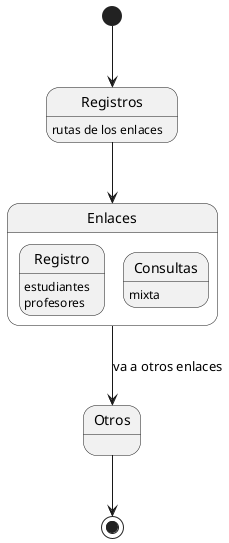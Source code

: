 @startuml   enlaces_registro  

[*]-->Registros
Registros: rutas de los enlaces

state Enlaces{
Registro: estudiantes
Registro : profesores
Consultas : mixta

}
Registros--> Enlaces
Enlaces--> Otros :va a otros enlaces
Otros-->[*]

@enduml